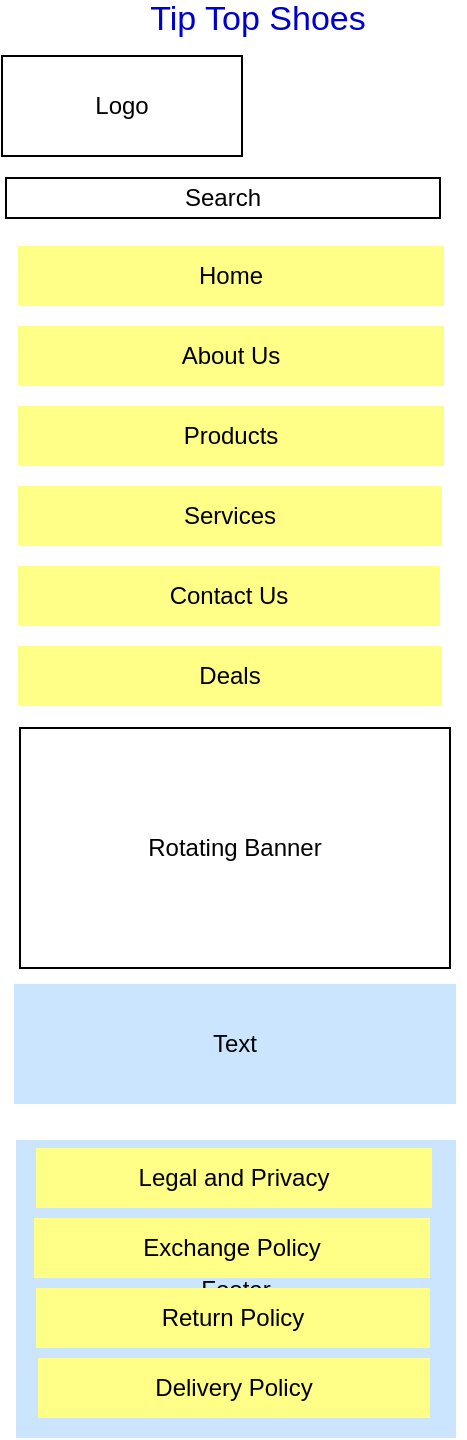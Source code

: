 <mxfile version="21.3.7" type="github">
  <diagram name="Page-1" id="wcaCd7EeFezKXFBg0lFr">
    <mxGraphModel dx="954" dy="3817" grid="0" gridSize="10" guides="0" tooltips="1" connect="1" arrows="1" fold="1" page="1" pageScale="1" pageWidth="4681" pageHeight="3300" math="0" shadow="0">
      <root>
        <mxCell id="0" />
        <mxCell id="1" parent="0" />
        <mxCell id="QAXlqffc3XCzaR2EPbh7-1" value="Search" style="rounded=0;whiteSpace=wrap;html=1;" parent="1" vertex="1">
          <mxGeometry x="103" y="-638" width="217" height="20" as="geometry" />
        </mxCell>
        <mxCell id="QAXlqffc3XCzaR2EPbh7-2" value="Home" style="rounded=0;whiteSpace=wrap;html=1;strokeColor=none;fillColor=#ffff88;" parent="1" vertex="1">
          <mxGeometry x="109" y="-604" width="213" height="30" as="geometry" />
        </mxCell>
        <mxCell id="QAXlqffc3XCzaR2EPbh7-3" value="About Us" style="rounded=0;whiteSpace=wrap;html=1;strokeColor=none;fillColor=#ffff88;" parent="1" vertex="1">
          <mxGeometry x="109" y="-564" width="213" height="30" as="geometry" />
        </mxCell>
        <mxCell id="QAXlqffc3XCzaR2EPbh7-4" value="Contact Us" style="rounded=0;whiteSpace=wrap;html=1;strokeColor=none;fillColor=#ffff88;" parent="1" vertex="1">
          <mxGeometry x="109" y="-444" width="211" height="30" as="geometry" />
        </mxCell>
        <mxCell id="QAXlqffc3XCzaR2EPbh7-5" value="Deals" style="rounded=0;whiteSpace=wrap;html=1;strokeColor=none;fillColor=#ffff88;" parent="1" vertex="1">
          <mxGeometry x="109" y="-404" width="212" height="30" as="geometry" />
        </mxCell>
        <mxCell id="QAXlqffc3XCzaR2EPbh7-9" value="Rotating Banner" style="rounded=0;whiteSpace=wrap;html=1;" parent="1" vertex="1">
          <mxGeometry x="110" y="-363" width="215" height="120" as="geometry" />
        </mxCell>
        <mxCell id="QAXlqffc3XCzaR2EPbh7-10" value="Logo" style="rounded=0;whiteSpace=wrap;html=1;" parent="1" vertex="1">
          <mxGeometry x="101" y="-699" width="120" height="50" as="geometry" />
        </mxCell>
        <mxCell id="QAXlqffc3XCzaR2EPbh7-27" value="Footer" style="rounded=0;whiteSpace=wrap;html=1;strokeColor=none;fillColor=#cce5ff;" parent="1" vertex="1">
          <mxGeometry x="108" y="-157" width="220" height="149" as="geometry" />
        </mxCell>
        <mxCell id="QAXlqffc3XCzaR2EPbh7-33" value="Tip Top Shoes" style="rounded=0;whiteSpace=wrap;html=1;strokeColor=none;fontColor=#0000CC;fontSize=17;" parent="1" vertex="1">
          <mxGeometry x="125" y="-727" width="207.5" height="20" as="geometry" />
        </mxCell>
        <mxCell id="wHX6Z0YlbiptRkJu3iCp-2" value="Products" style="rounded=0;whiteSpace=wrap;html=1;strokeColor=none;fillColor=#ffff88;" parent="1" vertex="1">
          <mxGeometry x="109" y="-524" width="213" height="30" as="geometry" />
        </mxCell>
        <mxCell id="wHX6Z0YlbiptRkJu3iCp-3" value="Services" style="rounded=0;whiteSpace=wrap;html=1;strokeColor=none;fillColor=#ffff88;" parent="1" vertex="1">
          <mxGeometry x="109" y="-484" width="212" height="30" as="geometry" />
        </mxCell>
        <mxCell id="wHX6Z0YlbiptRkJu3iCp-4" value="Legal and Privacy" style="rounded=0;whiteSpace=wrap;html=1;strokeColor=none;fillColor=#ffff88;" parent="1" vertex="1">
          <mxGeometry x="118" y="-153" width="198" height="30" as="geometry" />
        </mxCell>
        <mxCell id="wHX6Z0YlbiptRkJu3iCp-5" value="Return Policy" style="rounded=0;whiteSpace=wrap;html=1;strokeColor=none;fillColor=#ffff88;" parent="1" vertex="1">
          <mxGeometry x="118" y="-83" width="197" height="30" as="geometry" />
        </mxCell>
        <mxCell id="wHX6Z0YlbiptRkJu3iCp-6" value="Exchange Policy" style="rounded=0;whiteSpace=wrap;html=1;strokeColor=none;fillColor=#ffff88;" parent="1" vertex="1">
          <mxGeometry x="117" y="-118" width="198" height="30" as="geometry" />
        </mxCell>
        <mxCell id="wHX6Z0YlbiptRkJu3iCp-7" value="Delivery Policy" style="rounded=0;whiteSpace=wrap;html=1;strokeColor=none;fillColor=#ffff88;" parent="1" vertex="1">
          <mxGeometry x="119" y="-48" width="196" height="30" as="geometry" />
        </mxCell>
        <mxCell id="wHX6Z0YlbiptRkJu3iCp-8" value="Text" style="rounded=0;whiteSpace=wrap;html=1;strokeColor=none;fillColor=#cce5ff;" parent="1" vertex="1">
          <mxGeometry x="107" y="-235" width="221" height="60" as="geometry" />
        </mxCell>
      </root>
    </mxGraphModel>
  </diagram>
</mxfile>
